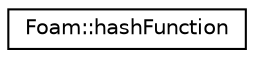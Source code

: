 digraph "Graphical Class Hierarchy"
{
 // LATEX_PDF_SIZE
  edge [fontname="Helvetica",fontsize="10",labelfontname="Helvetica",labelfontsize="10"];
  node [fontname="Helvetica",fontsize="10",shape=record];
  rankdir="LR";
  Node0 [label="Foam::hashFunction",height=0.2,width=0.4,color="black", fillcolor="white", style="filled",URL="$structFoam_1_1hashFunction.html",tooltip=" "];
}
